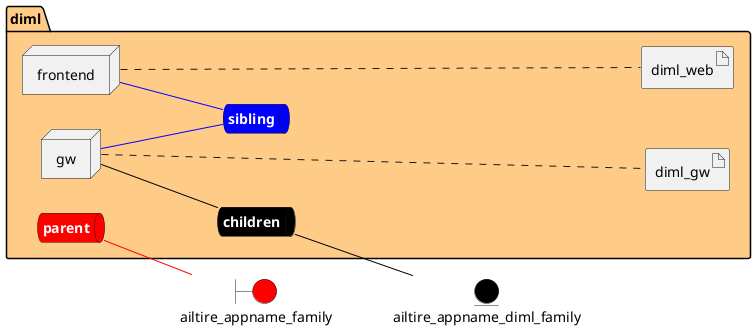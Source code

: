 @startuml

left to right direction


boundary ailtire_appname_family #red


entity ailtire_appname_diml_family #black




package "diml" #ffcc88 {
    queue childrennet #black [
            <b><color:white>children</color></b>
    ]
    
    childrennet -[#black]- ailtire_appname_diml_family
    
    queue siblingnet #blue [
            <b><color:white>sibling</color></b>
    ]
    
    queue parentnet #red [
            <b><color:white>parent</color></b>
    ]
    
    parentnet -[#red]- ailtire_appname_family
    

node "frontend" as frontendService
node "gw" as gwService


        artifact "diml_web" as diml_webimage
    
        artifact "diml_gw" as diml_gwimage
    
}

frontendService -[#blue]- siblingnet

gwService -[#black]- childrennet

gwService -[#blue]- siblingnet
frontendService .... diml_webimage
gwService .... diml_gwimage


@enduml
